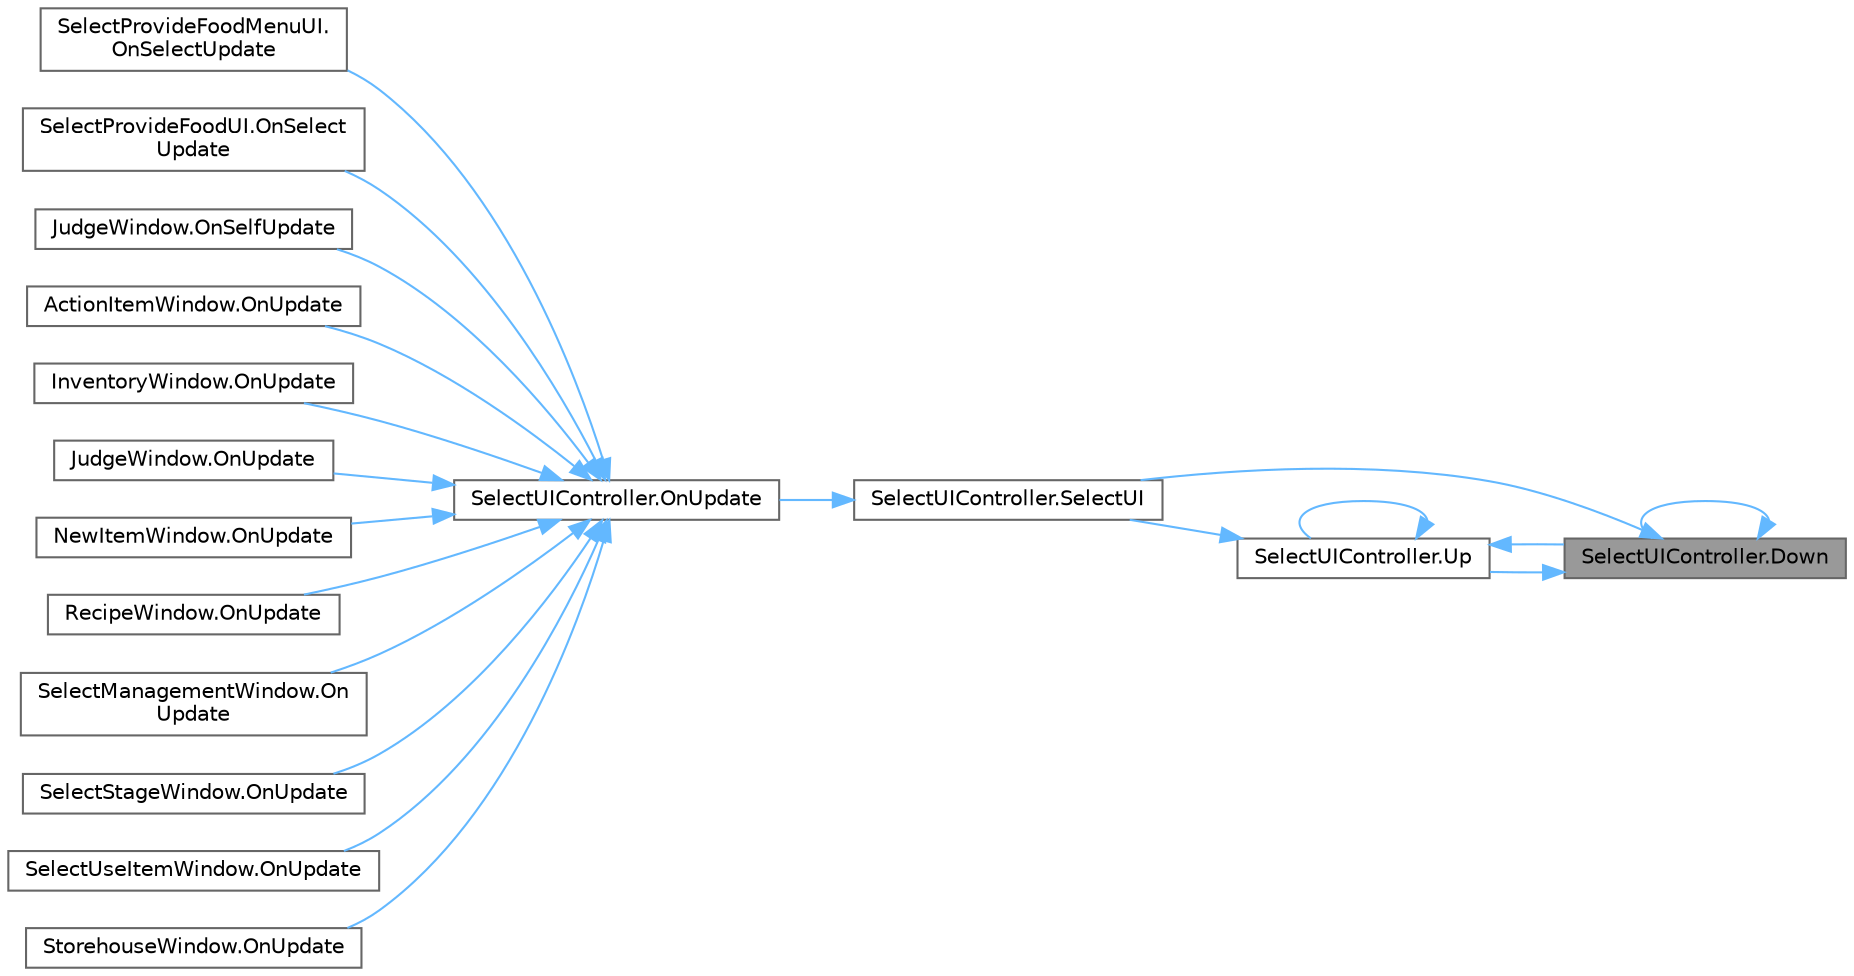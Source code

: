 digraph "SelectUIController.Down"
{
 // LATEX_PDF_SIZE
  bgcolor="transparent";
  edge [fontname=Helvetica,fontsize=10,labelfontname=Helvetica,labelfontsize=10];
  node [fontname=Helvetica,fontsize=10,shape=box,height=0.2,width=0.4];
  rankdir="RL";
  Node1 [id="Node000001",label="SelectUIController.Down",height=0.2,width=0.4,color="gray40", fillcolor="grey60", style="filled", fontcolor="black",tooltip=" "];
  Node1 -> Node1 [id="edge20_Node000001_Node000001",dir="back",color="steelblue1",style="solid",tooltip=" "];
  Node1 -> Node2 [id="edge21_Node000001_Node000002",dir="back",color="steelblue1",style="solid",tooltip=" "];
  Node2 [id="Node000002",label="SelectUIController.SelectUI",height=0.2,width=0.4,color="grey40", fillcolor="white", style="filled",URL="$class_select_u_i_controller.html#aad575b4143546f3a7f9133ac4bd4e270",tooltip=" "];
  Node2 -> Node3 [id="edge22_Node000002_Node000003",dir="back",color="steelblue1",style="solid",tooltip=" "];
  Node3 [id="Node000003",label="SelectUIController.OnUpdate",height=0.2,width=0.4,color="grey40", fillcolor="white", style="filled",URL="$class_select_u_i_controller.html#a807f9c965bdc2f43f19da12e4afa49e3",tooltip=" "];
  Node3 -> Node4 [id="edge23_Node000003_Node000004",dir="back",color="steelblue1",style="solid",tooltip=" "];
  Node4 [id="Node000004",label="SelectProvideFoodMenuUI.\lOnSelectUpdate",height=0.2,width=0.4,color="grey40", fillcolor="white", style="filled",URL="$class_select_provide_food_menu_u_i.html#a136a38a1930ed2b71e82140cde765264",tooltip="選択中の場合に動作(OnUpdateより先に行われる)"];
  Node3 -> Node5 [id="edge24_Node000003_Node000005",dir="back",color="steelblue1",style="solid",tooltip=" "];
  Node5 [id="Node000005",label="SelectProvideFoodUI.OnSelect\lUpdate",height=0.2,width=0.4,color="grey40", fillcolor="white", style="filled",URL="$class_select_provide_food_u_i.html#a206fdbc907864fcf948612b59e482507",tooltip="選択中の場合に動作(OnUpdateより先に行われる)"];
  Node3 -> Node6 [id="edge25_Node000003_Node000006",dir="back",color="steelblue1",style="solid",tooltip=" "];
  Node6 [id="Node000006",label="JudgeWindow.OnSelfUpdate",height=0.2,width=0.4,color="grey40", fillcolor="white", style="filled",URL="$class_judge_window.html#aa9764461af1637ac6fab4b2bfb970664",tooltip=" "];
  Node3 -> Node7 [id="edge26_Node000003_Node000007",dir="back",color="steelblue1",style="solid",tooltip=" "];
  Node7 [id="Node000007",label="ActionItemWindow.OnUpdate",height=0.2,width=0.4,color="grey40", fillcolor="white", style="filled",URL="$class_action_item_window.html#ace4cd78bbfeb1ac2118f8afc5852d149",tooltip=" "];
  Node3 -> Node8 [id="edge27_Node000003_Node000008",dir="back",color="steelblue1",style="solid",tooltip=" "];
  Node8 [id="Node000008",label="InventoryWindow.OnUpdate",height=0.2,width=0.4,color="grey40", fillcolor="white", style="filled",URL="$class_inventory_window.html#a735ed76fd07862674c24d7afa1f6fe21",tooltip=" "];
  Node3 -> Node9 [id="edge28_Node000003_Node000009",dir="back",color="steelblue1",style="solid",tooltip=" "];
  Node9 [id="Node000009",label="JudgeWindow.OnUpdate",height=0.2,width=0.4,color="grey40", fillcolor="white", style="filled",URL="$class_judge_window.html#a5d5e5afb2e01e057a2cab81727171a7c",tooltip=" "];
  Node3 -> Node10 [id="edge29_Node000003_Node000010",dir="back",color="steelblue1",style="solid",tooltip=" "];
  Node10 [id="Node000010",label="NewItemWindow.OnUpdate",height=0.2,width=0.4,color="grey40", fillcolor="white", style="filled",URL="$class_new_item_window.html#aa34ebf692699bb6f404d289a3142a7bb",tooltip=" "];
  Node3 -> Node11 [id="edge30_Node000003_Node000011",dir="back",color="steelblue1",style="solid",tooltip=" "];
  Node11 [id="Node000011",label="RecipeWindow.OnUpdate",height=0.2,width=0.4,color="grey40", fillcolor="white", style="filled",URL="$class_recipe_window.html#a91631656f295517aab1d288bc6a5ba8b",tooltip=" "];
  Node3 -> Node12 [id="edge31_Node000003_Node000012",dir="back",color="steelblue1",style="solid",tooltip=" "];
  Node12 [id="Node000012",label="SelectManagementWindow.On\lUpdate",height=0.2,width=0.4,color="grey40", fillcolor="white", style="filled",URL="$class_select_management_window.html#ae457e5af9acbde27df5134abed497327",tooltip=" "];
  Node3 -> Node13 [id="edge32_Node000003_Node000013",dir="back",color="steelblue1",style="solid",tooltip=" "];
  Node13 [id="Node000013",label="SelectStageWindow.OnUpdate",height=0.2,width=0.4,color="grey40", fillcolor="white", style="filled",URL="$class_select_stage_window.html#a6904b552da9f3c8c90ef211989df1d8f",tooltip=" "];
  Node3 -> Node14 [id="edge33_Node000003_Node000014",dir="back",color="steelblue1",style="solid",tooltip=" "];
  Node14 [id="Node000014",label="SelectUseItemWindow.OnUpdate",height=0.2,width=0.4,color="grey40", fillcolor="white", style="filled",URL="$class_select_use_item_window.html#a7f2ffbd156454942351e1b6222144ae4",tooltip=" "];
  Node3 -> Node15 [id="edge34_Node000003_Node000015",dir="back",color="steelblue1",style="solid",tooltip=" "];
  Node15 [id="Node000015",label="StorehouseWindow.OnUpdate",height=0.2,width=0.4,color="grey40", fillcolor="white", style="filled",URL="$class_storehouse_window.html#a048c67927c52f370e9928644656bd713",tooltip=" "];
  Node1 -> Node16 [id="edge35_Node000001_Node000016",dir="back",color="steelblue1",style="solid",tooltip=" "];
  Node16 [id="Node000016",label="SelectUIController.Up",height=0.2,width=0.4,color="grey40", fillcolor="white", style="filled",URL="$class_select_u_i_controller.html#a480b360a0d2093e3ce8a58d260ce28d1",tooltip=" "];
  Node16 -> Node1 [id="edge36_Node000016_Node000001",dir="back",color="steelblue1",style="solid",tooltip=" "];
  Node16 -> Node2 [id="edge37_Node000016_Node000002",dir="back",color="steelblue1",style="solid",tooltip=" "];
  Node16 -> Node16 [id="edge38_Node000016_Node000016",dir="back",color="steelblue1",style="solid",tooltip=" "];
}
